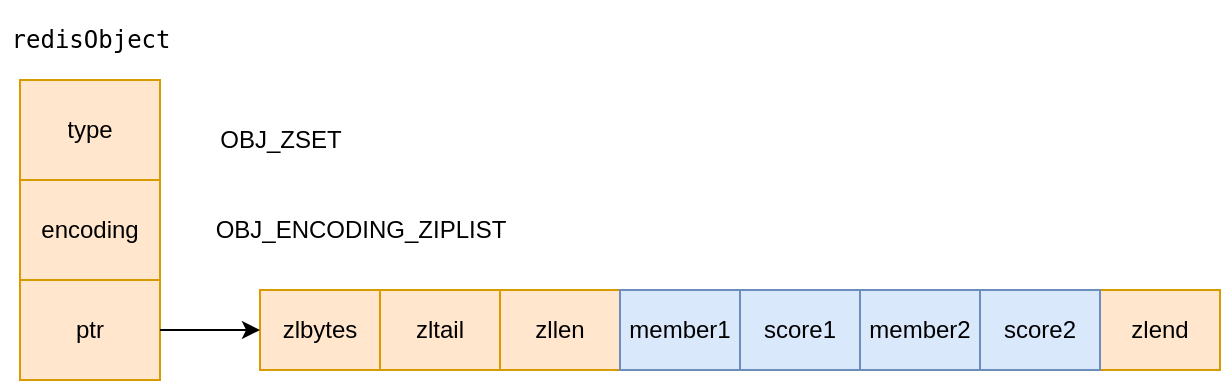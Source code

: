 <mxfile version="15.4.0" type="device"><diagram id="Qyi2bmm1qFGVIVVMtPSE" name="第 1 页"><mxGraphModel dx="946" dy="625" grid="1" gridSize="10" guides="1" tooltips="1" connect="1" arrows="1" fold="1" page="1" pageScale="1" pageWidth="827" pageHeight="1169" math="0" shadow="0"><root><mxCell id="0"/><mxCell id="1" parent="0"/><mxCell id="pzXSS3hdmeP0InhuutrR-1" value="" style="shape=table;html=1;whiteSpace=wrap;startSize=0;container=1;collapsible=0;childLayout=tableLayout;fillColor=#ffe6cc;strokeColor=#d79b00;" vertex="1" parent="1"><mxGeometry x="180" y="160" width="70" height="150" as="geometry"/></mxCell><mxCell id="pzXSS3hdmeP0InhuutrR-2" value="" style="shape=partialRectangle;html=1;whiteSpace=wrap;collapsible=0;dropTarget=0;pointerEvents=0;fillColor=none;top=0;left=0;bottom=0;right=0;points=[[0,0.5],[1,0.5]];portConstraint=eastwest;" vertex="1" parent="pzXSS3hdmeP0InhuutrR-1"><mxGeometry width="70" height="50" as="geometry"/></mxCell><mxCell id="pzXSS3hdmeP0InhuutrR-3" value="type&lt;br&gt;" style="shape=partialRectangle;html=1;whiteSpace=wrap;connectable=0;fillColor=none;top=0;left=0;bottom=0;right=0;overflow=hidden;pointerEvents=1;" vertex="1" parent="pzXSS3hdmeP0InhuutrR-2"><mxGeometry width="70" height="50" as="geometry"><mxRectangle width="70" height="50" as="alternateBounds"/></mxGeometry></mxCell><mxCell id="pzXSS3hdmeP0InhuutrR-4" value="" style="shape=partialRectangle;html=1;whiteSpace=wrap;collapsible=0;dropTarget=0;pointerEvents=0;fillColor=none;top=0;left=0;bottom=0;right=0;points=[[0,0.5],[1,0.5]];portConstraint=eastwest;" vertex="1" parent="pzXSS3hdmeP0InhuutrR-1"><mxGeometry y="50" width="70" height="50" as="geometry"/></mxCell><mxCell id="pzXSS3hdmeP0InhuutrR-5" value="encoding" style="shape=partialRectangle;html=1;whiteSpace=wrap;connectable=0;fillColor=none;top=0;left=0;bottom=0;right=0;overflow=hidden;pointerEvents=1;" vertex="1" parent="pzXSS3hdmeP0InhuutrR-4"><mxGeometry width="70" height="50" as="geometry"><mxRectangle width="70" height="50" as="alternateBounds"/></mxGeometry></mxCell><mxCell id="pzXSS3hdmeP0InhuutrR-6" value="" style="shape=partialRectangle;html=1;whiteSpace=wrap;collapsible=0;dropTarget=0;pointerEvents=0;fillColor=none;top=0;left=0;bottom=0;right=0;points=[[0,0.5],[1,0.5]];portConstraint=eastwest;" vertex="1" parent="pzXSS3hdmeP0InhuutrR-1"><mxGeometry y="100" width="70" height="50" as="geometry"/></mxCell><mxCell id="pzXSS3hdmeP0InhuutrR-7" value="ptr" style="shape=partialRectangle;html=1;whiteSpace=wrap;connectable=0;fillColor=none;top=0;left=0;bottom=0;right=0;overflow=hidden;pointerEvents=1;" vertex="1" parent="pzXSS3hdmeP0InhuutrR-6"><mxGeometry width="70" height="50" as="geometry"><mxRectangle width="70" height="50" as="alternateBounds"/></mxGeometry></mxCell><mxCell id="pzXSS3hdmeP0InhuutrR-8" value="&lt;pre&gt;redisObject&lt;/pre&gt;" style="text;html=1;align=center;verticalAlign=middle;resizable=0;points=[];autosize=1;strokeColor=none;fillColor=none;" vertex="1" parent="1"><mxGeometry x="170" y="120" width="90" height="40" as="geometry"/></mxCell><mxCell id="pzXSS3hdmeP0InhuutrR-9" value="&lt;span&gt;zlbytes&lt;/span&gt;" style="rounded=0;whiteSpace=wrap;html=1;fillColor=#ffe6cc;strokeColor=#d79b00;" vertex="1" parent="1"><mxGeometry x="300" y="265" width="60" height="40" as="geometry"/></mxCell><mxCell id="pzXSS3hdmeP0InhuutrR-10" value="&lt;span&gt;zltail&lt;/span&gt;" style="rounded=0;whiteSpace=wrap;html=1;fillColor=#ffe6cc;strokeColor=#d79b00;" vertex="1" parent="1"><mxGeometry x="360" y="265" width="60" height="40" as="geometry"/></mxCell><mxCell id="pzXSS3hdmeP0InhuutrR-11" value="&lt;span&gt;zllen&lt;/span&gt;" style="rounded=0;whiteSpace=wrap;html=1;fillColor=#ffe6cc;strokeColor=#d79b00;" vertex="1" parent="1"><mxGeometry x="420" y="265" width="60" height="40" as="geometry"/></mxCell><mxCell id="pzXSS3hdmeP0InhuutrR-12" value="&lt;pre&gt;&lt;font face=&quot;Helvetica&quot;&gt;member1&lt;/font&gt;&lt;/pre&gt;" style="rounded=0;whiteSpace=wrap;html=1;fillColor=#dae8fc;strokeColor=#6c8ebf;" vertex="1" parent="1"><mxGeometry x="480" y="265" width="60" height="40" as="geometry"/></mxCell><mxCell id="pzXSS3hdmeP0InhuutrR-13" value="score1" style="rounded=0;whiteSpace=wrap;html=1;fillColor=#dae8fc;strokeColor=#6c8ebf;" vertex="1" parent="1"><mxGeometry x="540" y="265" width="60" height="40" as="geometry"/></mxCell><mxCell id="pzXSS3hdmeP0InhuutrR-14" value="&lt;pre&gt;&lt;font face=&quot;Helvetica&quot;&gt;member2&lt;/font&gt;&lt;/pre&gt;" style="rounded=0;whiteSpace=wrap;html=1;fillColor=#dae8fc;strokeColor=#6c8ebf;" vertex="1" parent="1"><mxGeometry x="600" y="265" width="60" height="40" as="geometry"/></mxCell><mxCell id="pzXSS3hdmeP0InhuutrR-15" value="&lt;span&gt;zlend&lt;/span&gt;" style="rounded=0;whiteSpace=wrap;html=1;fillColor=#ffe6cc;strokeColor=#d79b00;" vertex="1" parent="1"><mxGeometry x="720" y="265" width="60" height="40" as="geometry"/></mxCell><mxCell id="pzXSS3hdmeP0InhuutrR-16" value="score2" style="rounded=0;whiteSpace=wrap;html=1;fillColor=#dae8fc;strokeColor=#6c8ebf;" vertex="1" parent="1"><mxGeometry x="660" y="265" width="60" height="40" as="geometry"/></mxCell><mxCell id="pzXSS3hdmeP0InhuutrR-17" style="edgeStyle=orthogonalEdgeStyle;rounded=0;orthogonalLoop=1;jettySize=auto;html=1;exitX=1;exitY=0.5;exitDx=0;exitDy=0;entryX=0;entryY=0.5;entryDx=0;entryDy=0;" edge="1" parent="1" source="pzXSS3hdmeP0InhuutrR-6" target="pzXSS3hdmeP0InhuutrR-9"><mxGeometry relative="1" as="geometry"/></mxCell><mxCell id="pzXSS3hdmeP0InhuutrR-18" value="&lt;pre&gt;&lt;font face=&quot;Helvetica&quot;&gt;OBJ_ZSET&lt;/font&gt;&lt;/pre&gt;" style="text;html=1;align=center;verticalAlign=middle;resizable=0;points=[];autosize=1;strokeColor=none;fillColor=none;" vertex="1" parent="1"><mxGeometry x="270" y="170" width="80" height="40" as="geometry"/></mxCell><mxCell id="pzXSS3hdmeP0InhuutrR-19" value="&lt;pre&gt;&lt;font face=&quot;Helvetica&quot;&gt;OBJ_ENCODING_ZIPLIST&lt;/font&gt;&lt;/pre&gt;" style="text;html=1;align=center;verticalAlign=middle;resizable=0;points=[];autosize=1;strokeColor=none;fillColor=none;" vertex="1" parent="1"><mxGeometry x="270" y="215" width="160" height="40" as="geometry"/></mxCell></root></mxGraphModel></diagram></mxfile>